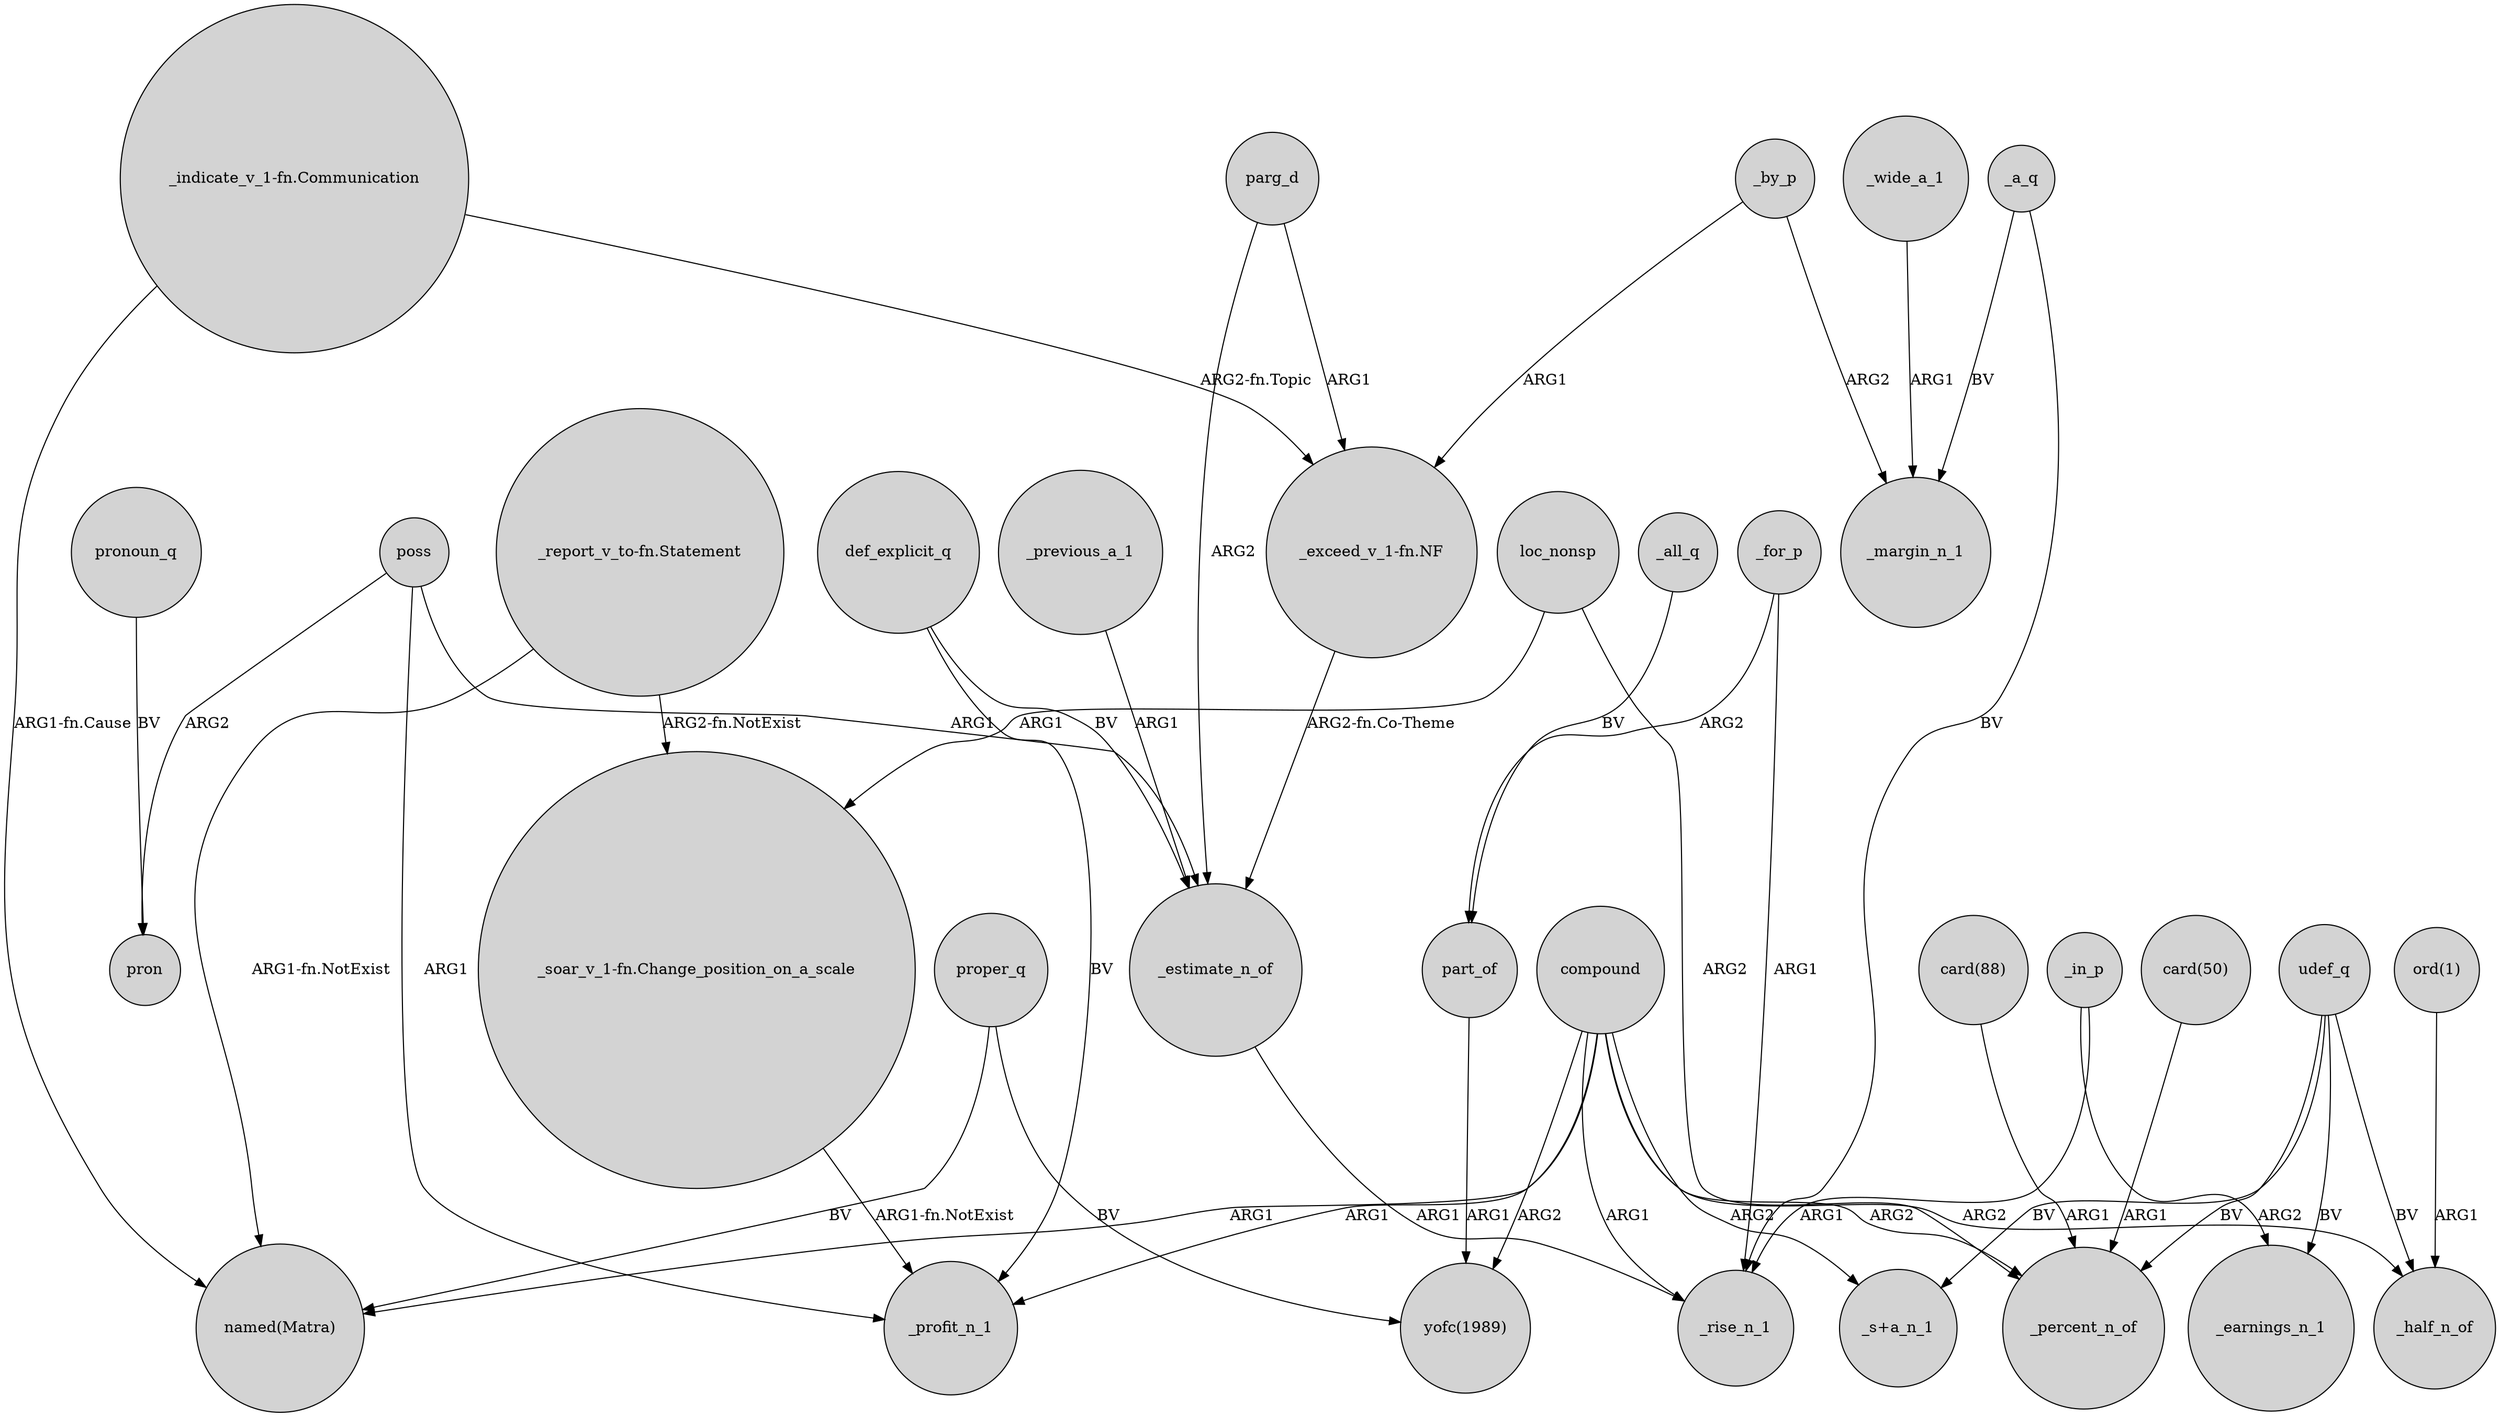 digraph {
	node [shape=circle style=filled]
	loc_nonsp -> "_soar_v_1-fn.Change_position_on_a_scale" [label=ARG1]
	part_of -> "yofc(1989)" [label=ARG1]
	poss -> _estimate_n_of [label=ARG1]
	def_explicit_q -> _profit_n_1 [label=BV]
	"card(88)" -> _percent_n_of [label=ARG1]
	poss -> pron [label=ARG2]
	"_soar_v_1-fn.Change_position_on_a_scale" -> _profit_n_1 [label="ARG1-fn.NotExist"]
	_all_q -> part_of [label=BV]
	_by_p -> "_exceed_v_1-fn.NF" [label=ARG1]
	_a_q -> _rise_n_1 [label=BV]
	"_indicate_v_1-fn.Communication" -> "_exceed_v_1-fn.NF" [label="ARG2-fn.Topic"]
	_previous_a_1 -> _estimate_n_of [label=ARG1]
	_by_p -> _margin_n_1 [label=ARG2]
	udef_q -> _earnings_n_1 [label=BV]
	compound -> _profit_n_1 [label=ARG1]
	_wide_a_1 -> _margin_n_1 [label=ARG1]
	compound -> "named(Matra)" [label=ARG1]
	proper_q -> "named(Matra)" [label=BV]
	parg_d -> _estimate_n_of [label=ARG2]
	udef_q -> _half_n_of [label=BV]
	compound -> _percent_n_of [label=ARG2]
	parg_d -> "_exceed_v_1-fn.NF" [label=ARG1]
	proper_q -> "yofc(1989)" [label=BV]
	_in_p -> _rise_n_1 [label=ARG1]
	_estimate_n_of -> _rise_n_1 [label=ARG1]
	_for_p -> part_of [label=ARG2]
	pronoun_q -> pron [label=BV]
	"ord(1)" -> _half_n_of [label=ARG1]
	"card(50)" -> _percent_n_of [label=ARG1]
	udef_q -> "_s+a_n_1" [label=BV]
	loc_nonsp -> _percent_n_of [label=ARG2]
	"_report_v_to-fn.Statement" -> "_soar_v_1-fn.Change_position_on_a_scale" [label="ARG2-fn.NotExist"]
	"_exceed_v_1-fn.NF" -> _estimate_n_of [label="ARG2-fn.Co-Theme"]
	compound -> "_s+a_n_1" [label=ARG2]
	def_explicit_q -> _estimate_n_of [label=BV]
	_a_q -> _margin_n_1 [label=BV]
	poss -> _profit_n_1 [label=ARG1]
	compound -> _rise_n_1 [label=ARG1]
	udef_q -> _percent_n_of [label=BV]
	"_report_v_to-fn.Statement" -> "named(Matra)" [label="ARG1-fn.NotExist"]
	compound -> "yofc(1989)" [label=ARG2]
	compound -> _half_n_of [label=ARG2]
	"_indicate_v_1-fn.Communication" -> "named(Matra)" [label="ARG1-fn.Cause"]
	_for_p -> _rise_n_1 [label=ARG1]
	_in_p -> _earnings_n_1 [label=ARG2]
}
